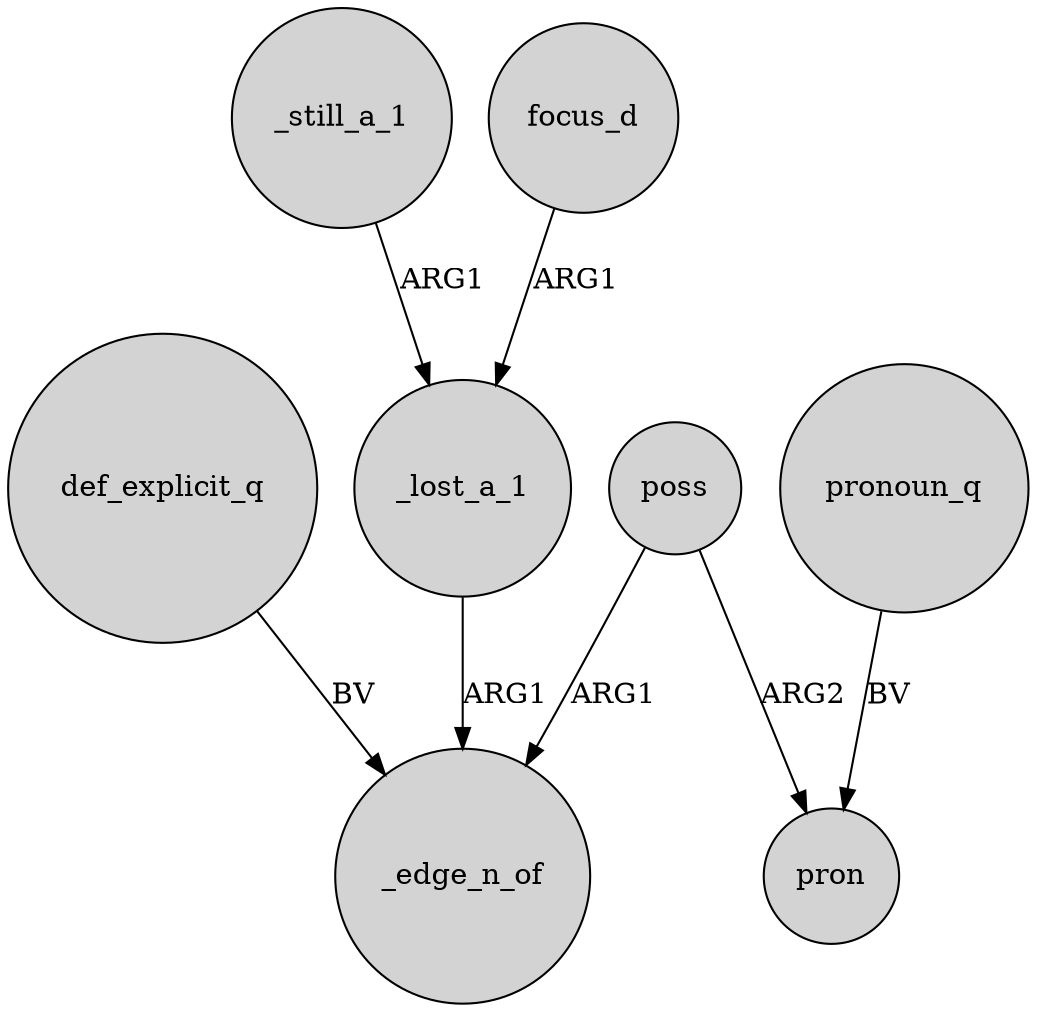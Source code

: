 digraph {
	node [shape=circle style=filled]
	def_explicit_q -> _edge_n_of [label=BV]
	poss -> _edge_n_of [label=ARG1]
	poss -> pron [label=ARG2]
	_lost_a_1 -> _edge_n_of [label=ARG1]
	_still_a_1 -> _lost_a_1 [label=ARG1]
	focus_d -> _lost_a_1 [label=ARG1]
	pronoun_q -> pron [label=BV]
}
